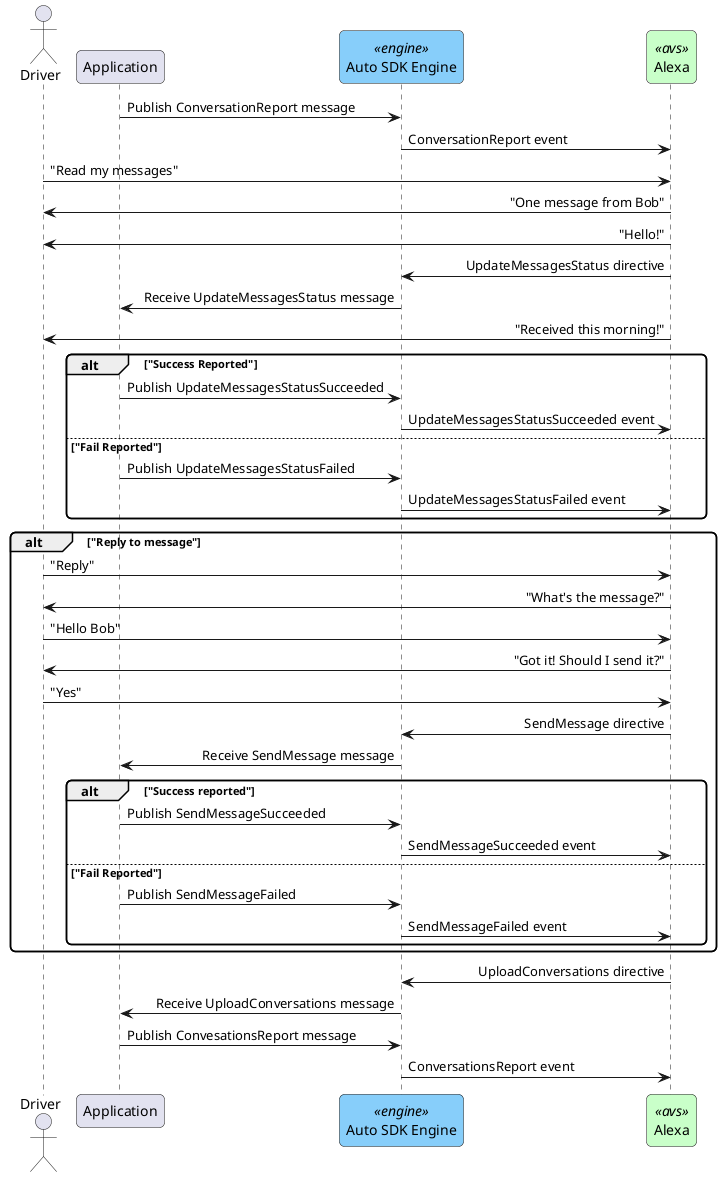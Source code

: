 @startuml

<style>
sequenceDiagram {
    .engine {
        BackgroundColor LightSkyBlue
        BorderColor CornflowerBlue
    }
    .avs {
        BackgroundColor TECHNOLOGY
        BorderColor Green
    }
}
</style>

skinparam roundcorner 10
skinparam sequenceMessageAlign direction

actor Driver Order 10
participant Application  order 30
participant "Auto SDK Engine"  as AutoSDK  <<engine>> order 40
participant "Alexa" as Alexa <<avs>> order 50

Application -> AutoSDK: Publish ConversationReport message
AutoSDK -> Alexa: ConversationReport event

Driver -> Alexa: "Read my messages"
Alexa -> Driver: "One message from Bob" 
Alexa -> Driver: "Hello!"
Alexa -> AutoSDK: UpdateMessagesStatus directive
AutoSDK -> Application: Receive UpdateMessagesStatus message
Alexa -> Driver: "Received this morning!"

alt "Success Reported"
	Application -> AutoSDK: Publish UpdateMessagesStatusSucceeded
    AutoSDK -> Alexa: UpdateMessagesStatusSucceeded event
else "Fail Reported"
	Application -> AutoSDK: Publish UpdateMessagesStatusFailed
    AutoSDK -> Alexa: UpdateMessagesStatusFailed event
end

alt "Reply to message"
	Driver -> Alexa : "Reply"
    Alexa -> Driver: "What's the message?"
    Driver -> Alexa : "Hello Bob"
    Alexa -> Driver : "Got it! Should I send it?"
    Driver -> Alexa : "Yes"
    Alexa -> AutoSDK : SendMessage directive
    AutoSDK -> Application : Receive SendMessage message
    
    alt "Success reported" 
    	Application -> AutoSDK: Publish SendMessageSucceeded
    	AutoSDK -> Alexa: SendMessageSucceeded event
    else "Fail Reported"
        Application -> AutoSDK: Publish SendMessageFailed
        AutoSDK -> Alexa: SendMessageFailed event
	end 
end 

Alexa -> AutoSDK: UploadConversations directive
AutoSDK -> Application: Receive UploadConversations message
Application -> AutoSDK: Publish ConvesationsReport message 
AutoSDK -> Alexa: ConversationsReport event

@enduml